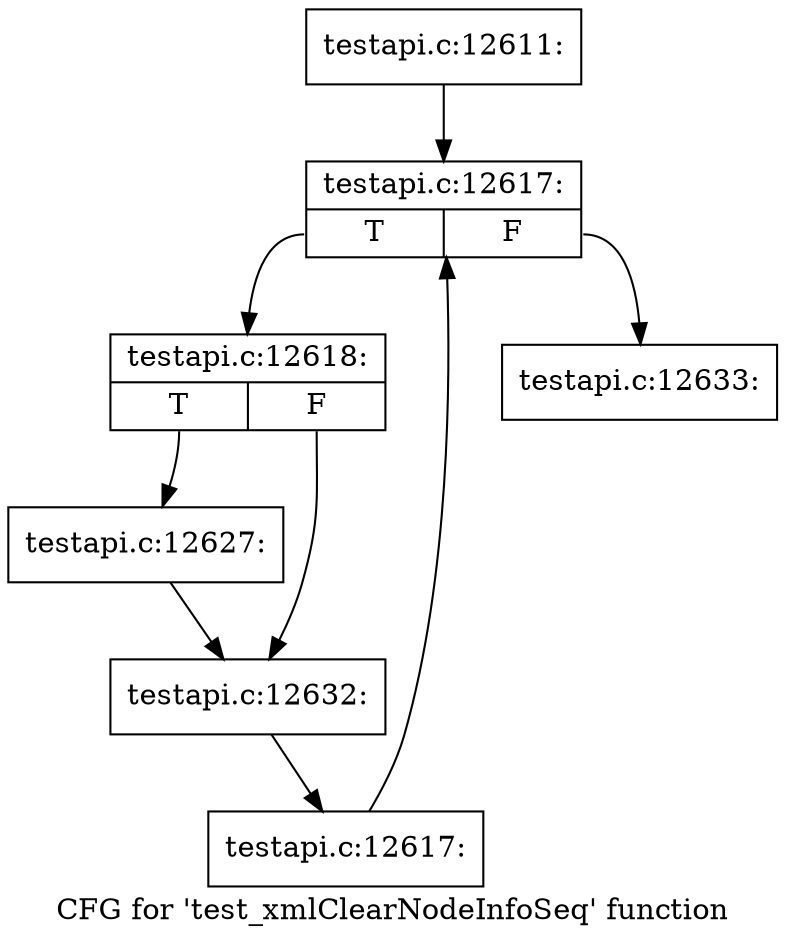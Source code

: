 digraph "CFG for 'test_xmlClearNodeInfoSeq' function" {
	label="CFG for 'test_xmlClearNodeInfoSeq' function";

	Node0x4731a60 [shape=record,label="{testapi.c:12611:}"];
	Node0x4731a60 -> Node0x4732520;
	Node0x4732520 [shape=record,label="{testapi.c:12617:|{<s0>T|<s1>F}}"];
	Node0x4732520:s0 -> Node0x4732800;
	Node0x4732520:s1 -> Node0x4731980;
	Node0x4732800 [shape=record,label="{testapi.c:12618:|{<s0>T|<s1>F}}"];
	Node0x4732800:s0 -> Node0x4734060;
	Node0x4732800:s1 -> Node0x47340b0;
	Node0x4734060 [shape=record,label="{testapi.c:12627:}"];
	Node0x4734060 -> Node0x47340b0;
	Node0x47340b0 [shape=record,label="{testapi.c:12632:}"];
	Node0x47340b0 -> Node0x4732770;
	Node0x4732770 [shape=record,label="{testapi.c:12617:}"];
	Node0x4732770 -> Node0x4732520;
	Node0x4731980 [shape=record,label="{testapi.c:12633:}"];
}
